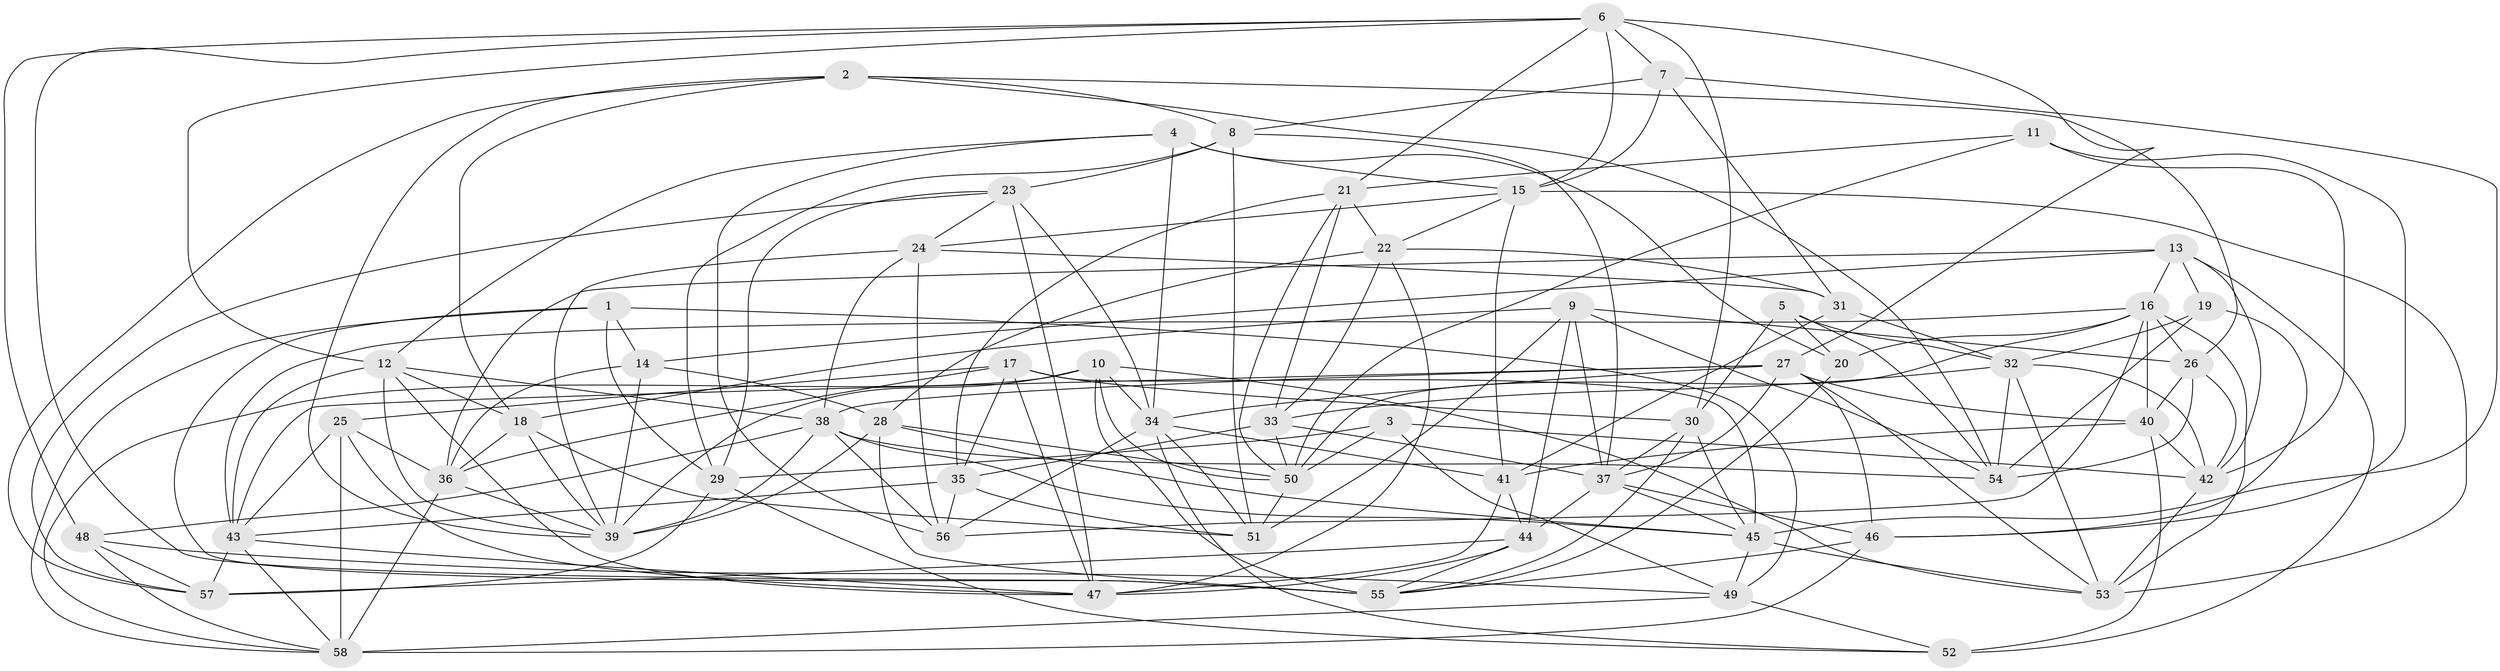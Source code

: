 // original degree distribution, {4: 1.0}
// Generated by graph-tools (version 1.1) at 2025/38/03/04/25 23:38:09]
// undirected, 58 vertices, 182 edges
graph export_dot {
  node [color=gray90,style=filled];
  1;
  2;
  3;
  4;
  5;
  6;
  7;
  8;
  9;
  10;
  11;
  12;
  13;
  14;
  15;
  16;
  17;
  18;
  19;
  20;
  21;
  22;
  23;
  24;
  25;
  26;
  27;
  28;
  29;
  30;
  31;
  32;
  33;
  34;
  35;
  36;
  37;
  38;
  39;
  40;
  41;
  42;
  43;
  44;
  45;
  46;
  47;
  48;
  49;
  50;
  51;
  52;
  53;
  54;
  55;
  56;
  57;
  58;
  1 -- 14 [weight=1.0];
  1 -- 29 [weight=1.0];
  1 -- 49 [weight=1.0];
  1 -- 55 [weight=2.0];
  1 -- 58 [weight=1.0];
  2 -- 8 [weight=1.0];
  2 -- 18 [weight=1.0];
  2 -- 26 [weight=1.0];
  2 -- 39 [weight=1.0];
  2 -- 54 [weight=1.0];
  2 -- 57 [weight=1.0];
  3 -- 29 [weight=1.0];
  3 -- 42 [weight=1.0];
  3 -- 49 [weight=1.0];
  3 -- 50 [weight=1.0];
  4 -- 12 [weight=1.0];
  4 -- 15 [weight=1.0];
  4 -- 20 [weight=2.0];
  4 -- 34 [weight=1.0];
  4 -- 56 [weight=1.0];
  5 -- 20 [weight=1.0];
  5 -- 30 [weight=1.0];
  5 -- 32 [weight=1.0];
  5 -- 54 [weight=1.0];
  6 -- 7 [weight=1.0];
  6 -- 12 [weight=1.0];
  6 -- 15 [weight=1.0];
  6 -- 21 [weight=1.0];
  6 -- 27 [weight=1.0];
  6 -- 30 [weight=1.0];
  6 -- 48 [weight=1.0];
  6 -- 55 [weight=1.0];
  7 -- 8 [weight=1.0];
  7 -- 15 [weight=1.0];
  7 -- 31 [weight=2.0];
  7 -- 45 [weight=1.0];
  8 -- 23 [weight=1.0];
  8 -- 29 [weight=1.0];
  8 -- 37 [weight=1.0];
  8 -- 51 [weight=1.0];
  9 -- 18 [weight=1.0];
  9 -- 26 [weight=1.0];
  9 -- 37 [weight=1.0];
  9 -- 44 [weight=1.0];
  9 -- 51 [weight=1.0];
  9 -- 54 [weight=1.0];
  10 -- 34 [weight=1.0];
  10 -- 39 [weight=1.0];
  10 -- 50 [weight=1.0];
  10 -- 53 [weight=1.0];
  10 -- 55 [weight=1.0];
  10 -- 58 [weight=1.0];
  11 -- 21 [weight=1.0];
  11 -- 42 [weight=1.0];
  11 -- 46 [weight=1.0];
  11 -- 50 [weight=1.0];
  12 -- 18 [weight=1.0];
  12 -- 38 [weight=1.0];
  12 -- 39 [weight=1.0];
  12 -- 43 [weight=2.0];
  12 -- 47 [weight=1.0];
  13 -- 14 [weight=1.0];
  13 -- 16 [weight=1.0];
  13 -- 19 [weight=1.0];
  13 -- 36 [weight=1.0];
  13 -- 42 [weight=1.0];
  13 -- 52 [weight=1.0];
  14 -- 28 [weight=1.0];
  14 -- 36 [weight=1.0];
  14 -- 39 [weight=2.0];
  15 -- 22 [weight=1.0];
  15 -- 24 [weight=1.0];
  15 -- 41 [weight=1.0];
  15 -- 53 [weight=2.0];
  16 -- 20 [weight=1.0];
  16 -- 26 [weight=1.0];
  16 -- 40 [weight=1.0];
  16 -- 43 [weight=1.0];
  16 -- 50 [weight=1.0];
  16 -- 53 [weight=1.0];
  16 -- 56 [weight=1.0];
  17 -- 25 [weight=1.0];
  17 -- 30 [weight=1.0];
  17 -- 35 [weight=1.0];
  17 -- 36 [weight=1.0];
  17 -- 45 [weight=1.0];
  17 -- 47 [weight=1.0];
  18 -- 36 [weight=1.0];
  18 -- 39 [weight=1.0];
  18 -- 51 [weight=1.0];
  19 -- 32 [weight=1.0];
  19 -- 46 [weight=1.0];
  19 -- 54 [weight=1.0];
  20 -- 55 [weight=2.0];
  21 -- 22 [weight=1.0];
  21 -- 33 [weight=1.0];
  21 -- 35 [weight=1.0];
  21 -- 50 [weight=1.0];
  22 -- 28 [weight=1.0];
  22 -- 31 [weight=1.0];
  22 -- 33 [weight=1.0];
  22 -- 47 [weight=1.0];
  23 -- 24 [weight=1.0];
  23 -- 29 [weight=1.0];
  23 -- 34 [weight=1.0];
  23 -- 47 [weight=1.0];
  23 -- 57 [weight=1.0];
  24 -- 31 [weight=1.0];
  24 -- 38 [weight=1.0];
  24 -- 39 [weight=1.0];
  24 -- 56 [weight=1.0];
  25 -- 36 [weight=1.0];
  25 -- 43 [weight=1.0];
  25 -- 47 [weight=1.0];
  25 -- 58 [weight=2.0];
  26 -- 40 [weight=1.0];
  26 -- 42 [weight=1.0];
  26 -- 54 [weight=1.0];
  27 -- 34 [weight=1.0];
  27 -- 37 [weight=1.0];
  27 -- 38 [weight=1.0];
  27 -- 40 [weight=1.0];
  27 -- 43 [weight=1.0];
  27 -- 46 [weight=1.0];
  27 -- 53 [weight=1.0];
  28 -- 39 [weight=1.0];
  28 -- 45 [weight=1.0];
  28 -- 50 [weight=1.0];
  28 -- 55 [weight=1.0];
  29 -- 52 [weight=1.0];
  29 -- 57 [weight=1.0];
  30 -- 37 [weight=1.0];
  30 -- 45 [weight=1.0];
  30 -- 55 [weight=1.0];
  31 -- 32 [weight=3.0];
  31 -- 41 [weight=1.0];
  32 -- 33 [weight=1.0];
  32 -- 42 [weight=1.0];
  32 -- 53 [weight=1.0];
  32 -- 54 [weight=2.0];
  33 -- 35 [weight=1.0];
  33 -- 37 [weight=1.0];
  33 -- 50 [weight=1.0];
  34 -- 41 [weight=1.0];
  34 -- 51 [weight=1.0];
  34 -- 52 [weight=1.0];
  34 -- 56 [weight=1.0];
  35 -- 43 [weight=1.0];
  35 -- 51 [weight=1.0];
  35 -- 56 [weight=1.0];
  36 -- 39 [weight=1.0];
  36 -- 58 [weight=2.0];
  37 -- 44 [weight=1.0];
  37 -- 45 [weight=1.0];
  37 -- 46 [weight=1.0];
  38 -- 39 [weight=1.0];
  38 -- 45 [weight=1.0];
  38 -- 48 [weight=1.0];
  38 -- 54 [weight=1.0];
  38 -- 56 [weight=1.0];
  40 -- 41 [weight=1.0];
  40 -- 42 [weight=2.0];
  40 -- 52 [weight=2.0];
  41 -- 44 [weight=1.0];
  41 -- 47 [weight=1.0];
  42 -- 53 [weight=1.0];
  43 -- 47 [weight=1.0];
  43 -- 57 [weight=2.0];
  43 -- 58 [weight=1.0];
  44 -- 47 [weight=1.0];
  44 -- 55 [weight=1.0];
  44 -- 57 [weight=1.0];
  45 -- 49 [weight=1.0];
  45 -- 53 [weight=1.0];
  46 -- 55 [weight=1.0];
  46 -- 58 [weight=1.0];
  48 -- 49 [weight=1.0];
  48 -- 57 [weight=2.0];
  48 -- 58 [weight=1.0];
  49 -- 52 [weight=1.0];
  49 -- 58 [weight=1.0];
  50 -- 51 [weight=1.0];
}
